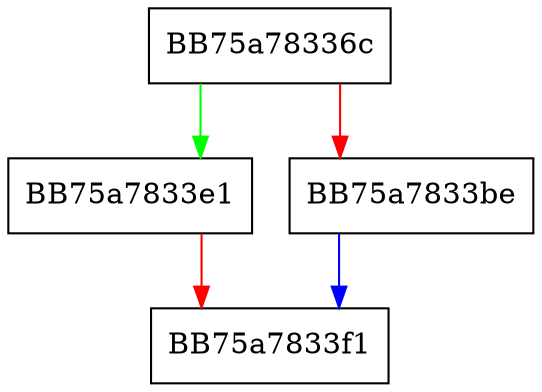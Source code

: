 digraph GetHandlerSearchState {
  node [shape="box"];
  graph [splines=ortho];
  BB75a78336c -> BB75a7833e1 [color="green"];
  BB75a78336c -> BB75a7833be [color="red"];
  BB75a7833be -> BB75a7833f1 [color="blue"];
  BB75a7833e1 -> BB75a7833f1 [color="red"];
}